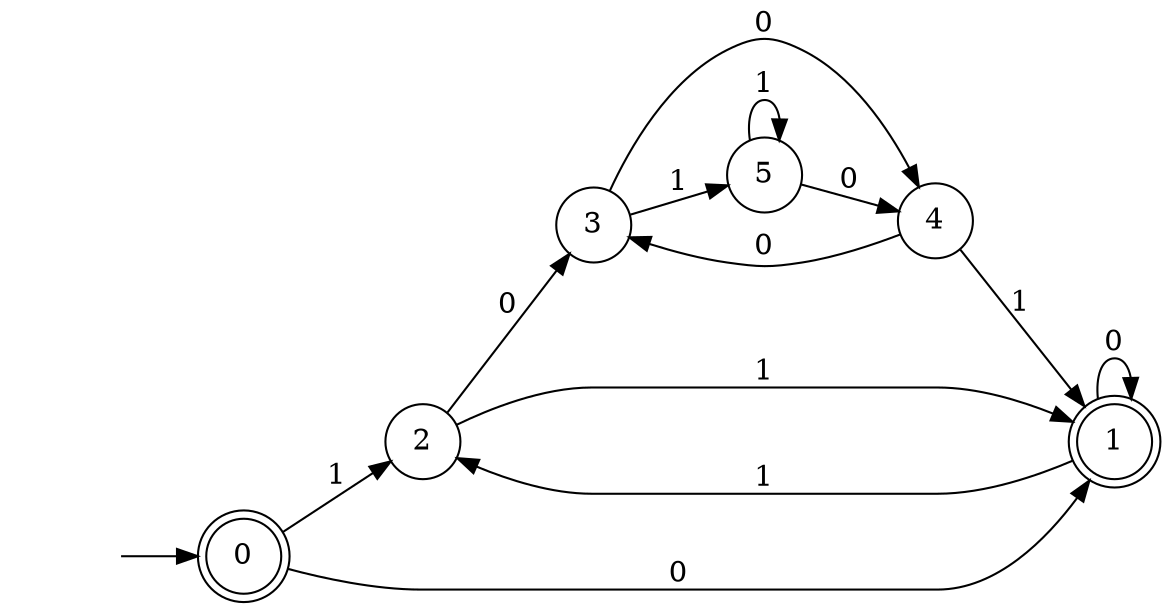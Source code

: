 digraph G {
	rankdir="LR";

	H [style=invis];
	{ node [shape=circle]; 2 3 4 5 }
	{ node [shape=doublecircle]; 0 1 }

	H -> 0;
	0 -> 2 [label=1];
	0 -> 1 [label=0];
	1 -> 2 [label=1];
	1 -> 1 [label=0];
	2 -> 1 [label=1];
	2 -> 3 [label=0];
	3 -> 5 [label=1];
	3 -> 4 [label=0];
	4 -> 1 [label=1];
	4 -> 3 [label=0];
	5 -> 5 [label=1];
	5 -> 4 [label=0];
}